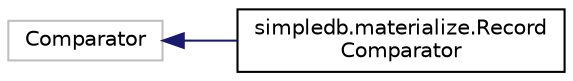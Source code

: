 digraph "Graphical Class Hierarchy"
{
  edge [fontname="Helvetica",fontsize="10",labelfontname="Helvetica",labelfontsize="10"];
  node [fontname="Helvetica",fontsize="10",shape=record];
  rankdir="LR";
  Node149 [label="Comparator",height=0.2,width=0.4,color="grey75", fillcolor="white", style="filled"];
  Node149 -> Node0 [dir="back",color="midnightblue",fontsize="10",style="solid",fontname="Helvetica"];
  Node0 [label="simpledb.materialize.Record\lComparator",height=0.2,width=0.4,color="black", fillcolor="white", style="filled",URL="$classsimpledb_1_1materialize_1_1RecordComparator.html"];
}
